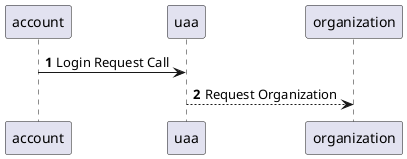 @startuml
'https://plantuml.com/sequence-diagram

autonumber

account -> uaa: Login Request Call
uaa --> organization: Request Organization
@enduml